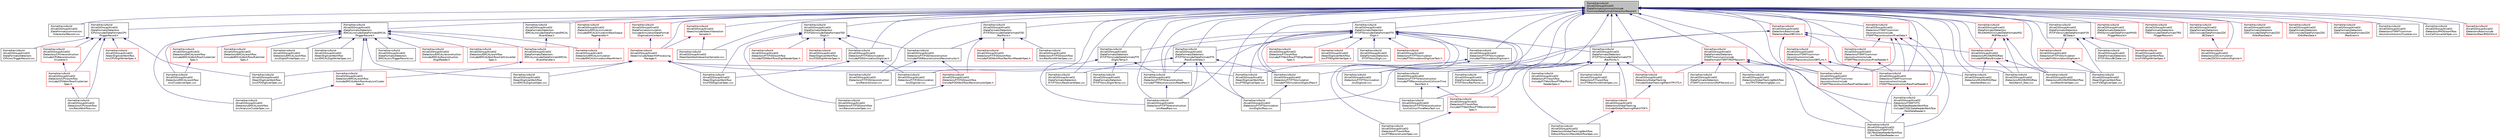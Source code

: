 digraph "/home/travis/build/AliceO2Group/AliceO2/DataFormats/common/include/CommonDataFormat/InteractionRecord.h"
{
 // INTERACTIVE_SVG=YES
  bgcolor="transparent";
  edge [fontname="Helvetica",fontsize="10",labelfontname="Helvetica",labelfontsize="10"];
  node [fontname="Helvetica",fontsize="10",shape=record];
  Node6 [label="/home/travis/build\l/AliceO2Group/AliceO2\l/DataFormats/common/include\l/CommonDataFormat/InteractionRecord.h",height=0.2,width=0.4,color="black", fillcolor="grey75", style="filled", fontcolor="black"];
  Node6 -> Node7 [dir="back",color="midnightblue",fontsize="10",style="solid",fontname="Helvetica"];
  Node7 [label="/home/travis/build\l/AliceO2Group/AliceO2\l/DataFormats/common/src\l/InteractionRecord.cxx",height=0.2,width=0.4,color="black",URL="$d3/d7a/InteractionRecord_8cxx.html"];
  Node6 -> Node8 [dir="back",color="midnightblue",fontsize="10",style="solid",fontname="Helvetica"];
  Node8 [label="/home/travis/build\l/AliceO2Group/AliceO2\l/DataFormats/Detectors\l/CPV/include/DataFormatsCPV\l/TriggerRecord.h",height=0.2,width=0.4,color="black",URL="$d6/d7a/CPV_2include_2DataFormatsCPV_2TriggerRecord_8h.html"];
  Node8 -> Node9 [dir="back",color="midnightblue",fontsize="10",style="solid",fontname="Helvetica"];
  Node9 [label="/home/travis/build\l/AliceO2Group/AliceO2\l/DataFormats/Detectors\l/CPV/src/TriggerRecord.cxx",height=0.2,width=0.4,color="black",URL="$d9/dd8/CPV_2src_2TriggerRecord_8cxx.html"];
  Node8 -> Node10 [dir="back",color="midnightblue",fontsize="10",style="solid",fontname="Helvetica"];
  Node10 [label="/home/travis/build\l/AliceO2Group/AliceO2\l/Detectors/CPV/reconstruction\l/include/CPVReconstruction\l/Clusterer.h",height=0.2,width=0.4,color="red",URL="$d5/d1e/CPV_2reconstruction_2include_2CPVReconstruction_2Clusterer_8h.html"];
  Node10 -> Node12 [dir="back",color="midnightblue",fontsize="10",style="solid",fontname="Helvetica"];
  Node12 [label="/home/travis/build\l/AliceO2Group/AliceO2\l/Detectors/CPV/workflow\l/include/CPVWorkflow/Clusterizer\lSpec.h",height=0.2,width=0.4,color="red",URL="$d9/dcc/CPV_2workflow_2include_2CPVWorkflow_2ClusterizerSpec_8h.html"];
  Node12 -> Node14 [dir="back",color="midnightblue",fontsize="10",style="solid",fontname="Helvetica"];
  Node14 [label="/home/travis/build\l/AliceO2Group/AliceO2\l/Detectors/CPV/workflow\l/src/RecoWorkflow.cxx",height=0.2,width=0.4,color="black",URL="$dd/d16/CPV_2workflow_2src_2RecoWorkflow_8cxx.html"];
  Node8 -> Node12 [dir="back",color="midnightblue",fontsize="10",style="solid",fontname="Helvetica"];
  Node8 -> Node14 [dir="back",color="midnightblue",fontsize="10",style="solid",fontname="Helvetica"];
  Node8 -> Node15 [dir="back",color="midnightblue",fontsize="10",style="solid",fontname="Helvetica"];
  Node15 [label="/home/travis/build\l/AliceO2Group/AliceO2\l/Steer/DigitizerWorkflow\l/src/CPVDigitizerSpec.cxx",height=0.2,width=0.4,color="black",URL="$da/dfe/CPVDigitizerSpec_8cxx.html"];
  Node8 -> Node16 [dir="back",color="midnightblue",fontsize="10",style="solid",fontname="Helvetica"];
  Node16 [label="/home/travis/build\l/AliceO2Group/AliceO2\l/Steer/DigitizerWorkflow\l/src/CPVDigitWriterSpec.h",height=0.2,width=0.4,color="red",URL="$d1/dc0/CPVDigitWriterSpec_8h.html"];
  Node6 -> Node18 [dir="back",color="midnightblue",fontsize="10",style="solid",fontname="Helvetica"];
  Node18 [label="/home/travis/build\l/AliceO2Group/AliceO2\l/DataFormats/Detectors\l/EMCAL/include/DataFormatsEMCAL\l/EventData.h",height=0.2,width=0.4,color="black",URL="$dd/df3/EventData_8h.html"];
  Node18 -> Node19 [dir="back",color="midnightblue",fontsize="10",style="solid",fontname="Helvetica"];
  Node19 [label="/home/travis/build\l/AliceO2Group/AliceO2\l/DataFormats/Detectors\l/EMCAL/include/DataFormatsEMCAL\l/EventHandler.h",height=0.2,width=0.4,color="red",URL="$da/dcc/EventHandler_8h.html"];
  Node19 -> Node21 [dir="back",color="midnightblue",fontsize="10",style="solid",fontname="Helvetica"];
  Node21 [label="/home/travis/build\l/AliceO2Group/AliceO2\l/Detectors/EMCAL/workflow\l/include/EMCALWorkflow/AnalysisCluster\lSpec.h",height=0.2,width=0.4,color="red",URL="$d3/dd3/AnalysisClusterSpec_8h.html"];
  Node21 -> Node22 [dir="back",color="midnightblue",fontsize="10",style="solid",fontname="Helvetica"];
  Node22 [label="/home/travis/build\l/AliceO2Group/AliceO2\l/Detectors/EMCAL/workflow\l/src/AnalysisClusterSpec.cxx",height=0.2,width=0.4,color="black",URL="$d2/d75/AnalysisClusterSpec_8cxx.html"];
  Node6 -> Node24 [dir="back",color="midnightblue",fontsize="10",style="solid",fontname="Helvetica"];
  Node24 [label="/home/travis/build\l/AliceO2Group/AliceO2\l/DataFormats/Detectors\l/EMCAL/include/DataFormatsEMCAL\l/TriggerRecord.h",height=0.2,width=0.4,color="black",URL="$d9/d38/EMCAL_2include_2DataFormatsEMCAL_2TriggerRecord_8h.html"];
  Node24 -> Node19 [dir="back",color="midnightblue",fontsize="10",style="solid",fontname="Helvetica"];
  Node24 -> Node25 [dir="back",color="midnightblue",fontsize="10",style="solid",fontname="Helvetica"];
  Node25 [label="/home/travis/build\l/AliceO2Group/AliceO2\l/DataFormats/Detectors\l/EMCAL/src/TriggerRecord.cxx",height=0.2,width=0.4,color="black",URL="$d0/d2b/EMCAL_2src_2TriggerRecord_8cxx.html"];
  Node24 -> Node26 [dir="back",color="midnightblue",fontsize="10",style="solid",fontname="Helvetica"];
  Node26 [label="/home/travis/build\l/AliceO2Group/AliceO2\l/Detectors/EMCAL/reconstruction\l/include/EMCALReconstruction\l/DigitReader.h",height=0.2,width=0.4,color="red",URL="$d1/dff/DigitReader_8h.html",tooltip="Definition of EMCAL cell/digit reader. "];
  Node24 -> Node30 [dir="back",color="midnightblue",fontsize="10",style="solid",fontname="Helvetica"];
  Node30 [label="/home/travis/build\l/AliceO2Group/AliceO2\l/Detectors/EMCAL/simulation\l/include/EMCALSimulation/RawWriter.h",height=0.2,width=0.4,color="red",URL="$df/da7/RawWriter_8h.html"];
  Node24 -> Node21 [dir="back",color="midnightblue",fontsize="10",style="solid",fontname="Helvetica"];
  Node24 -> Node32 [dir="back",color="midnightblue",fontsize="10",style="solid",fontname="Helvetica"];
  Node32 [label="/home/travis/build\l/AliceO2Group/AliceO2\l/Detectors/EMCAL/workflow\l/include/EMCALWorkflow/CellConverter\lSpec.h",height=0.2,width=0.4,color="red",URL="$d3/ddf/EMCAL_2workflow_2include_2EMCALWorkflow_2CellConverterSpec_8h.html"];
  Node24 -> Node34 [dir="back",color="midnightblue",fontsize="10",style="solid",fontname="Helvetica"];
  Node34 [label="/home/travis/build\l/AliceO2Group/AliceO2\l/Detectors/EMCAL/workflow\l/include/EMCALWorkflow/Clusterizer\lSpec.h",height=0.2,width=0.4,color="red",URL="$d2/dd1/EMCAL_2workflow_2include_2EMCALWorkflow_2ClusterizerSpec_8h.html"];
  Node34 -> Node35 [dir="back",color="midnightblue",fontsize="10",style="solid",fontname="Helvetica"];
  Node35 [label="/home/travis/build\l/AliceO2Group/AliceO2\l/Detectors/EMCAL/workflow\l/src/ClusterizerSpec.cxx",height=0.2,width=0.4,color="black",URL="$d7/d67/EMCAL_2workflow_2src_2ClusterizerSpec_8cxx.html"];
  Node24 -> Node36 [dir="back",color="midnightblue",fontsize="10",style="solid",fontname="Helvetica"];
  Node36 [label="/home/travis/build\l/AliceO2Group/AliceO2\l/Detectors/EMCAL/workflow\l/include/EMCALWorkflow/Publisher\lSpec.h",height=0.2,width=0.4,color="red",URL="$d2/d55/EMCAL_2workflow_2include_2EMCALWorkflow_2PublisherSpec_8h.html"];
  Node24 -> Node22 [dir="back",color="midnightblue",fontsize="10",style="solid",fontname="Helvetica"];
  Node24 -> Node35 [dir="back",color="midnightblue",fontsize="10",style="solid",fontname="Helvetica"];
  Node24 -> Node38 [dir="back",color="midnightblue",fontsize="10",style="solid",fontname="Helvetica"];
  Node38 [label="/home/travis/build\l/AliceO2Group/AliceO2\l/Detectors/EMCAL/workflow\l/src/DigitsPrinterSpec.cxx",height=0.2,width=0.4,color="black",URL="$db/dd5/EMCAL_2workflow_2src_2DigitsPrinterSpec_8cxx.html"];
  Node24 -> Node39 [dir="back",color="midnightblue",fontsize="10",style="solid",fontname="Helvetica"];
  Node39 [label="/home/travis/build\l/AliceO2Group/AliceO2\l/Steer/DigitizerWorkflow\l/src/EMCALDigitizerSpec.cxx",height=0.2,width=0.4,color="black",URL="$d5/d9b/EMCALDigitizerSpec_8cxx.html"];
  Node24 -> Node40 [dir="back",color="midnightblue",fontsize="10",style="solid",fontname="Helvetica"];
  Node40 [label="/home/travis/build\l/AliceO2Group/AliceO2\l/Steer/DigitizerWorkflow\l/src/EMCALDigitWriterSpec.cxx",height=0.2,width=0.4,color="black",URL="$d9/db2/EMCALDigitWriterSpec_8cxx.html"];
  Node6 -> Node41 [dir="back",color="midnightblue",fontsize="10",style="solid",fontname="Helvetica"];
  Node41 [label="/home/travis/build\l/AliceO2Group/AliceO2\l/DataFormats/Detectors\l/FIT/FDD/include/DataFormatsFDD\l/Digit.h",height=0.2,width=0.4,color="black",URL="$d9/dc4/DataFormats_2Detectors_2FIT_2FDD_2include_2DataFormatsFDD_2Digit_8h.html"];
  Node41 -> Node42 [dir="back",color="midnightblue",fontsize="10",style="solid",fontname="Helvetica"];
  Node42 [label="/home/travis/build\l/AliceO2Group/AliceO2\l/Detectors/FIT/FDD/reconstruction\l/include/FDDReconstruction/Reconstructor.h",height=0.2,width=0.4,color="black",URL="$d8/dbe/Reconstructor_8h.html"];
  Node42 -> Node43 [dir="back",color="midnightblue",fontsize="10",style="solid",fontname="Helvetica"];
  Node43 [label="/home/travis/build\l/AliceO2Group/AliceO2\l/Detectors/FIT/FDD/reconstruction\l/src/Reconstructor.cxx",height=0.2,width=0.4,color="black",URL="$d8/d07/Reconstructor_8cxx.html",tooltip="Implementation of the FDD reconstruction. "];
  Node42 -> Node44 [dir="back",color="midnightblue",fontsize="10",style="solid",fontname="Helvetica"];
  Node44 [label="/home/travis/build\l/AliceO2Group/AliceO2\l/Detectors/FIT/FDD/workflow\l/include/FDDWorkflow/ReconstructorSpec.h",height=0.2,width=0.4,color="red",URL="$d7/df4/ReconstructorSpec_8h.html"];
  Node44 -> Node45 [dir="back",color="midnightblue",fontsize="10",style="solid",fontname="Helvetica"];
  Node45 [label="/home/travis/build\l/AliceO2Group/AliceO2\l/Detectors/FIT/FDD/workflow\l/src/ReconstructorSpec.cxx",height=0.2,width=0.4,color="black",URL="$d3/db6/ReconstructorSpec_8cxx.html"];
  Node41 -> Node47 [dir="back",color="midnightblue",fontsize="10",style="solid",fontname="Helvetica"];
  Node47 [label="/home/travis/build\l/AliceO2Group/AliceO2\l/Detectors/FIT/FDD/simulation\l/include/FDDSimulation/Digitizer.h",height=0.2,width=0.4,color="black",URL="$d3/d51/FIT_2FDD_2simulation_2include_2FDDSimulation_2Digitizer_8h.html"];
  Node47 -> Node48 [dir="back",color="midnightblue",fontsize="10",style="solid",fontname="Helvetica"];
  Node48 [label="/home/travis/build\l/AliceO2Group/AliceO2\l/Detectors/FIT/FDD/simulation\l/src/Digitizer.cxx",height=0.2,width=0.4,color="black",URL="$d0/d8c/FIT_2FDD_2simulation_2src_2Digitizer_8cxx.html"];
  Node47 -> Node49 [dir="back",color="midnightblue",fontsize="10",style="solid",fontname="Helvetica"];
  Node49 [label="/home/travis/build\l/AliceO2Group/AliceO2\l/Steer/DigitizerWorkflow\l/src/FDDDigitizerSpec.cxx",height=0.2,width=0.4,color="black",URL="$d2/d97/FDDDigitizerSpec_8cxx.html"];
  Node41 -> Node50 [dir="back",color="midnightblue",fontsize="10",style="solid",fontname="Helvetica"];
  Node50 [label="/home/travis/build\l/AliceO2Group/AliceO2\l/Detectors/FIT/FDD/workflow\l/include/FDDWorkflow/DigitReaderSpec.h",height=0.2,width=0.4,color="red",URL="$dd/d24/FIT_2FDD_2workflow_2include_2FDDWorkflow_2DigitReaderSpec_8h.html"];
  Node41 -> Node45 [dir="back",color="midnightblue",fontsize="10",style="solid",fontname="Helvetica"];
  Node41 -> Node49 [dir="back",color="midnightblue",fontsize="10",style="solid",fontname="Helvetica"];
  Node41 -> Node52 [dir="back",color="midnightblue",fontsize="10",style="solid",fontname="Helvetica"];
  Node52 [label="/home/travis/build\l/AliceO2Group/AliceO2\l/Steer/DigitizerWorkflow\l/src/FDDDigitWriterSpec.h",height=0.2,width=0.4,color="red",URL="$d8/dcd/FDDDigitWriterSpec_8h.html"];
  Node6 -> Node53 [dir="back",color="midnightblue",fontsize="10",style="solid",fontname="Helvetica"];
  Node53 [label="/home/travis/build\l/AliceO2Group/AliceO2\l/DataFormats/Detectors\l/FIT/FDD/include/DataFormatsFDD\l/RecPoint.h",height=0.2,width=0.4,color="black",URL="$d8/d0c/RecPoint_8h.html",tooltip="Definition of the FDD RecPoint class. "];
  Node53 -> Node42 [dir="back",color="midnightblue",fontsize="10",style="solid",fontname="Helvetica"];
  Node53 -> Node44 [dir="back",color="midnightblue",fontsize="10",style="solid",fontname="Helvetica"];
  Node53 -> Node54 [dir="back",color="midnightblue",fontsize="10",style="solid",fontname="Helvetica"];
  Node54 [label="/home/travis/build\l/AliceO2Group/AliceO2\l/Detectors/FIT/FDD/workflow\l/include/FDDWorkflow/RecPointReaderSpec.h",height=0.2,width=0.4,color="red",URL="$d7/da5/RecPointReaderSpec_8h.html"];
  Node53 -> Node56 [dir="back",color="midnightblue",fontsize="10",style="solid",fontname="Helvetica"];
  Node56 [label="/home/travis/build\l/AliceO2Group/AliceO2\l/Detectors/FIT/FDD/workflow\l/src/RecPointWriterSpec.cxx",height=0.2,width=0.4,color="black",URL="$df/d0a/RecPointWriterSpec_8cxx.html"];
  Node6 -> Node57 [dir="back",color="midnightblue",fontsize="10",style="solid",fontname="Helvetica"];
  Node57 [label="/home/travis/build\l/AliceO2Group/AliceO2\l/DataFormats/Detectors\l/FIT/FT0/include/DataFormatsFT0\l/Digit.h",height=0.2,width=0.4,color="black",URL="$d0/d0a/DataFormats_2Detectors_2FIT_2FT0_2include_2DataFormatsFT0_2Digit_8h.html"];
  Node57 -> Node58 [dir="back",color="midnightblue",fontsize="10",style="solid",fontname="Helvetica"];
  Node58 [label="/home/travis/build\l/AliceO2Group/AliceO2\l/DataFormats/Detectors\l/FIT/FT0/include/DataFormatsFT0\l/DigitsTemp.h",height=0.2,width=0.4,color="black",URL="$d5/d65/DigitsTemp_8h.html"];
  Node58 -> Node59 [dir="back",color="midnightblue",fontsize="10",style="solid",fontname="Helvetica"];
  Node59 [label="/home/travis/build\l/AliceO2Group/AliceO2\l/DataFormats/Detectors\l/FIT/FT0/src/DigitsTemp.cxx",height=0.2,width=0.4,color="black",URL="$db/d96/DigitsTemp_8cxx.html"];
  Node58 -> Node60 [dir="back",color="midnightblue",fontsize="10",style="solid",fontname="Helvetica"];
  Node60 [label="/home/travis/build\l/AliceO2Group/AliceO2\l/Detectors/FIT/FT0/reconstruction\l/include/FT0Reconstruction/ReadRaw.h",height=0.2,width=0.4,color="black",URL="$dd/d58/ReadRaw_8h.html",tooltip="read raw data and writes digits "];
  Node60 -> Node61 [dir="back",color="midnightblue",fontsize="10",style="solid",fontname="Helvetica"];
  Node61 [label="/home/travis/build\l/AliceO2Group/AliceO2\l/Detectors/FIT/FT0/reconstruction\l/src/ReadRaw.cxx",height=0.2,width=0.4,color="black",URL="$de/d70/ReadRaw_8cxx.html"];
  Node58 -> Node61 [dir="back",color="midnightblue",fontsize="10",style="solid",fontname="Helvetica"];
  Node57 -> Node62 [dir="back",color="midnightblue",fontsize="10",style="solid",fontname="Helvetica"];
  Node62 [label="/home/travis/build\l/AliceO2Group/AliceO2\l/DataFormats/Detectors\l/FIT/FT0/include/DataFormatsFT0\l/RawEventData.h",height=0.2,width=0.4,color="black",URL="$d1/dfe/RawEventData_8h.html"];
  Node62 -> Node63 [dir="back",color="midnightblue",fontsize="10",style="solid",fontname="Helvetica"];
  Node63 [label="/home/travis/build\l/AliceO2Group/AliceO2\l/DataFormats/Detectors\l/FIT/FT0/src/RawEventData.cxx",height=0.2,width=0.4,color="black",URL="$db/d97/RawEventData_8cxx.html"];
  Node62 -> Node60 [dir="back",color="midnightblue",fontsize="10",style="solid",fontname="Helvetica"];
  Node62 -> Node61 [dir="back",color="midnightblue",fontsize="10",style="solid",fontname="Helvetica"];
  Node62 -> Node64 [dir="back",color="midnightblue",fontsize="10",style="solid",fontname="Helvetica"];
  Node64 [label="/home/travis/build\l/AliceO2Group/AliceO2\l/Detectors/FIT/FT0/simulation\l/include/FT0Simulation/Digits2Raw.h",height=0.2,width=0.4,color="black",URL="$d8/dfe/Digits2Raw_8h.html",tooltip="converts digits to raw format "];
  Node64 -> Node65 [dir="back",color="midnightblue",fontsize="10",style="solid",fontname="Helvetica"];
  Node65 [label="/home/travis/build\l/AliceO2Group/AliceO2\l/Detectors/FIT/FT0/simulation\l/src/Digits2Raw.cxx",height=0.2,width=0.4,color="black",URL="$da/de9/Digits2Raw_8cxx.html"];
  Node62 -> Node65 [dir="back",color="midnightblue",fontsize="10",style="solid",fontname="Helvetica"];
  Node57 -> Node66 [dir="back",color="midnightblue",fontsize="10",style="solid",fontname="Helvetica"];
  Node66 [label="/home/travis/build\l/AliceO2Group/AliceO2\l/DataFormats/Detectors\l/FIT/FT0/include/DataFormatsFT0\l/RecPoints.h",height=0.2,width=0.4,color="black",URL="$d4/d57/RecPoints_8h.html",tooltip="Definition of the FIT RecPoints class. "];
  Node66 -> Node67 [dir="back",color="midnightblue",fontsize="10",style="solid",fontname="Helvetica"];
  Node67 [label="/home/travis/build\l/AliceO2Group/AliceO2\l/DataFormats/Detectors\l/FIT/FT0/src/RecPoints.cxx",height=0.2,width=0.4,color="black",URL="$d3/d21/RecPoints_8cxx.html"];
  Node66 -> Node68 [dir="back",color="midnightblue",fontsize="10",style="solid",fontname="Helvetica"];
  Node68 [label="/home/travis/build\l/AliceO2Group/AliceO2\l/Detectors/FIT/FT0/reconstruction\l/include/FT0Reconstruction/CollisionTime\lRecoTask.h",height=0.2,width=0.4,color="black",URL="$d1/d6c/CollisionTimeRecoTask_8h.html",tooltip="Definition of the FDD reconstruction. "];
  Node68 -> Node69 [dir="back",color="midnightblue",fontsize="10",style="solid",fontname="Helvetica"];
  Node69 [label="/home/travis/build\l/AliceO2Group/AliceO2\l/Detectors/FIT/FT0/reconstruction\l/src/CollisionTimeRecoTask.cxx",height=0.2,width=0.4,color="black",URL="$d9/d2f/CollisionTimeRecoTask_8cxx.html",tooltip="Implementation of the FIT reconstruction task. "];
  Node68 -> Node70 [dir="back",color="midnightblue",fontsize="10",style="solid",fontname="Helvetica"];
  Node70 [label="/home/travis/build\l/AliceO2Group/AliceO2\l/Detectors/FIT/workflow\l/include/FITWorkflow/FT0Reconstructor\lSpec.h",height=0.2,width=0.4,color="red",URL="$d0/d58/FT0ReconstructorSpec_8h.html"];
  Node70 -> Node71 [dir="back",color="midnightblue",fontsize="10",style="solid",fontname="Helvetica"];
  Node71 [label="/home/travis/build\l/AliceO2Group/AliceO2\l/Detectors/FIT/workflow\l/src/FT0ReconstructorSpec.cxx",height=0.2,width=0.4,color="black",URL="$d0/db1/FT0ReconstructorSpec_8cxx.html"];
  Node66 -> Node69 [dir="back",color="midnightblue",fontsize="10",style="solid",fontname="Helvetica"];
  Node66 -> Node70 [dir="back",color="midnightblue",fontsize="10",style="solid",fontname="Helvetica"];
  Node66 -> Node73 [dir="back",color="midnightblue",fontsize="10",style="solid",fontname="Helvetica"];
  Node73 [label="/home/travis/build\l/AliceO2Group/AliceO2\l/Detectors/FIT/workflow\l/include/FITWorkflow/FT0RecPoint\lReaderSpec.h",height=0.2,width=0.4,color="red",URL="$d1/d4b/FT0RecPointReaderSpec_8h.html"];
  Node66 -> Node77 [dir="back",color="midnightblue",fontsize="10",style="solid",fontname="Helvetica"];
  Node77 [label="/home/travis/build\l/AliceO2Group/AliceO2\l/Detectors/FIT/workflow\l/src/FT0RecPointWriterSpec.cxx",height=0.2,width=0.4,color="black",URL="$d3/dbb/FT0RecPointWriterSpec_8cxx.html"];
  Node66 -> Node78 [dir="back",color="midnightblue",fontsize="10",style="solid",fontname="Helvetica"];
  Node78 [label="/home/travis/build\l/AliceO2Group/AliceO2\l/Detectors/GlobalTracking\l/include/GlobalTracking/MatchTOF.h",height=0.2,width=0.4,color="red",URL="$d0/d74/MatchTOF_8h.html",tooltip="Class to perform TOF matching to global tracks. "];
  Node78 -> Node80 [dir="back",color="midnightblue",fontsize="10",style="solid",fontname="Helvetica"];
  Node80 [label="/home/travis/build\l/AliceO2Group/AliceO2\l/Detectors/GlobalTrackingWorkflow\l/tofworkflow/src/RecoWorkflowSpec.cxx",height=0.2,width=0.4,color="black",URL="$d8/d84/RecoWorkflowSpec_8cxx.html"];
  Node66 -> Node81 [dir="back",color="midnightblue",fontsize="10",style="solid",fontname="Helvetica"];
  Node81 [label="/home/travis/build\l/AliceO2Group/AliceO2\l/Detectors/GlobalTracking\l/include/GlobalTracking/MatchTPCITS.h",height=0.2,width=0.4,color="red",URL="$d3/dac/MatchTPCITS_8h.html",tooltip="Class to perform TPC ITS matching. "];
  Node81 -> Node78 [dir="back",color="midnightblue",fontsize="10",style="solid",fontname="Helvetica"];
  Node66 -> Node80 [dir="back",color="midnightblue",fontsize="10",style="solid",fontname="Helvetica"];
  Node57 -> Node85 [dir="back",color="midnightblue",fontsize="10",style="solid",fontname="Helvetica"];
  Node85 [label="/home/travis/build\l/AliceO2Group/AliceO2\l/DataFormats/Detectors\l/FIT/FT0/src/Digit.cxx",height=0.2,width=0.4,color="black",URL="$de/db2/DataFormats_2Detectors_2FIT_2FT0_2src_2Digit_8cxx.html"];
  Node57 -> Node67 [dir="back",color="midnightblue",fontsize="10",style="solid",fontname="Helvetica"];
  Node57 -> Node68 [dir="back",color="midnightblue",fontsize="10",style="solid",fontname="Helvetica"];
  Node57 -> Node60 [dir="back",color="midnightblue",fontsize="10",style="solid",fontname="Helvetica"];
  Node57 -> Node69 [dir="back",color="midnightblue",fontsize="10",style="solid",fontname="Helvetica"];
  Node57 -> Node61 [dir="back",color="midnightblue",fontsize="10",style="solid",fontname="Helvetica"];
  Node57 -> Node86 [dir="back",color="midnightblue",fontsize="10",style="solid",fontname="Helvetica"];
  Node86 [label="/home/travis/build\l/AliceO2Group/AliceO2\l/Detectors/FIT/FT0/simulation\l/include/FT0Simulation/Digitizer.h",height=0.2,width=0.4,color="black",URL="$da/d10/FIT_2FT0_2simulation_2include_2FT0Simulation_2Digitizer_8h.html"];
  Node86 -> Node87 [dir="back",color="midnightblue",fontsize="10",style="solid",fontname="Helvetica"];
  Node87 [label="/home/travis/build\l/AliceO2Group/AliceO2\l/Detectors/FIT/FT0/simulation\l/src/Digitizer.cxx",height=0.2,width=0.4,color="black",URL="$de/dd9/FIT_2FT0_2simulation_2src_2Digitizer_8cxx.html"];
  Node86 -> Node88 [dir="back",color="midnightblue",fontsize="10",style="solid",fontname="Helvetica"];
  Node88 [label="/home/travis/build\l/AliceO2Group/AliceO2\l/Steer/DigitizerWorkflow\l/src/FT0DigitizerSpec.cxx",height=0.2,width=0.4,color="black",URL="$d4/dfd/FT0DigitizerSpec_8cxx.html"];
  Node57 -> Node89 [dir="back",color="midnightblue",fontsize="10",style="solid",fontname="Helvetica"];
  Node89 [label="/home/travis/build\l/AliceO2Group/AliceO2\l/Detectors/FIT/FT0/simulation\l/include/FT0Simulation/DigitizerTask.h",height=0.2,width=0.4,color="red",URL="$dd/d0b/FIT_2FT0_2simulation_2include_2FT0Simulation_2DigitizerTask_8h.html"];
  Node57 -> Node64 [dir="back",color="midnightblue",fontsize="10",style="solid",fontname="Helvetica"];
  Node57 -> Node91 [dir="back",color="midnightblue",fontsize="10",style="solid",fontname="Helvetica"];
  Node91 [label="/home/travis/build\l/AliceO2Group/AliceO2\l/Detectors/FIT/workflow\l/include/FITWorkflow/FT0DigitReader\lSpec.h",height=0.2,width=0.4,color="red",URL="$dc/d0d/FT0DigitReaderSpec_8h.html"];
  Node57 -> Node71 [dir="back",color="midnightblue",fontsize="10",style="solid",fontname="Helvetica"];
  Node57 -> Node88 [dir="back",color="midnightblue",fontsize="10",style="solid",fontname="Helvetica"];
  Node57 -> Node93 [dir="back",color="midnightblue",fontsize="10",style="solid",fontname="Helvetica"];
  Node93 [label="/home/travis/build\l/AliceO2Group/AliceO2\l/Steer/DigitizerWorkflow\l/src/FT0DigitWriterSpec.h",height=0.2,width=0.4,color="red",URL="$d4/d85/FT0DigitWriterSpec_8h.html"];
  Node6 -> Node58 [dir="back",color="midnightblue",fontsize="10",style="solid",fontname="Helvetica"];
  Node6 -> Node62 [dir="back",color="midnightblue",fontsize="10",style="solid",fontname="Helvetica"];
  Node6 -> Node66 [dir="back",color="midnightblue",fontsize="10",style="solid",fontname="Helvetica"];
  Node6 -> Node63 [dir="back",color="midnightblue",fontsize="10",style="solid",fontname="Helvetica"];
  Node6 -> Node67 [dir="back",color="midnightblue",fontsize="10",style="solid",fontname="Helvetica"];
  Node6 -> Node94 [dir="back",color="midnightblue",fontsize="10",style="solid",fontname="Helvetica"];
  Node94 [label="/home/travis/build\l/AliceO2Group/AliceO2\l/DataFormats/Detectors\l/FIT/FV0/include/DataFormatsFV0\l/BCData.h",height=0.2,width=0.4,color="black",URL="$d7/d54/FIT_2FV0_2include_2DataFormatsFV0_2BCData_8h.html"];
  Node94 -> Node95 [dir="back",color="midnightblue",fontsize="10",style="solid",fontname="Helvetica"];
  Node95 [label="/home/travis/build\l/AliceO2Group/AliceO2\l/DataFormats/Detectors\l/FIT/FV0/src/BCData.cxx",height=0.2,width=0.4,color="black",URL="$d3/de9/FIT_2FV0_2src_2BCData_8cxx.html"];
  Node94 -> Node96 [dir="back",color="midnightblue",fontsize="10",style="solid",fontname="Helvetica"];
  Node96 [label="/home/travis/build\l/AliceO2Group/AliceO2\l/Detectors/FIT/FV0/simulation\l/include/FV0Simulation/Digitizer.h",height=0.2,width=0.4,color="red",URL="$d6/d82/FIT_2FV0_2simulation_2include_2FV0Simulation_2Digitizer_8h.html"];
  Node96 -> Node98 [dir="back",color="midnightblue",fontsize="10",style="solid",fontname="Helvetica"];
  Node98 [label="/home/travis/build\l/AliceO2Group/AliceO2\l/Steer/DigitizerWorkflow\l/src/FV0DigitizerSpec.cxx",height=0.2,width=0.4,color="black",URL="$d0/d1c/FV0DigitizerSpec_8cxx.html"];
  Node94 -> Node98 [dir="back",color="midnightblue",fontsize="10",style="solid",fontname="Helvetica"];
  Node94 -> Node99 [dir="back",color="midnightblue",fontsize="10",style="solid",fontname="Helvetica"];
  Node99 [label="/home/travis/build\l/AliceO2Group/AliceO2\l/Steer/DigitizerWorkflow\l/src/FV0DigitWriterSpec.h",height=0.2,width=0.4,color="red",URL="$d3/d12/FV0DigitWriterSpec_8h.html"];
  Node6 -> Node100 [dir="back",color="midnightblue",fontsize="10",style="solid",fontname="Helvetica"];
  Node100 [label="/home/travis/build\l/AliceO2Group/AliceO2\l/DataFormats/Detectors\l/ITSMFT/common/include\l/DataFormatsITSMFT/ROFRecord.h",height=0.2,width=0.4,color="red",URL="$d0/dc6/ITSMFT_2common_2include_2DataFormatsITSMFT_2ROFRecord_8h.html"];
  Node100 -> Node101 [dir="back",color="midnightblue",fontsize="10",style="solid",fontname="Helvetica"];
  Node101 [label="/home/travis/build\l/AliceO2Group/AliceO2\l/DataFormats/Detectors\l/ITSMFT/common/src/ROFRecord.cxx",height=0.2,width=0.4,color="black",URL="$db/d21/ROFRecord_8cxx.html"];
  Node100 -> Node81 [dir="back",color="midnightblue",fontsize="10",style="solid",fontname="Helvetica"];
  Node100 -> Node84 [dir="back",color="midnightblue",fontsize="10",style="solid",fontname="Helvetica"];
  Node84 [label="/home/travis/build\l/AliceO2Group/AliceO2\l/Detectors/GlobalTrackingWorkflow\l/src/TPCITSMatchingSpec.cxx",height=0.2,width=0.4,color="black",URL="$d6/d73/TPCITSMatchingSpec_8cxx.html"];
  Node100 -> Node121 [dir="back",color="midnightblue",fontsize="10",style="solid",fontname="Helvetica"];
  Node121 [label="/home/travis/build\l/AliceO2Group/AliceO2\l/Detectors/ITSMFT/common\l/reconstruction/include\l/ITSMFTReconstruction/RawPixelDecoder.h",height=0.2,width=0.4,color="red",URL="$d7/d6e/RawPixelDecoder_8h.html",tooltip="Definition of the Alpide pixel reader for raw data processing. "];
  Node100 -> Node105 [dir="back",color="midnightblue",fontsize="10",style="solid",fontname="Helvetica"];
  Node105 [label="/home/travis/build\l/AliceO2Group/AliceO2\l/Detectors/ITSMFT/ITS\l/QC/TestDataReaderWorkflow\l/include/ITSQCDataReaderWorkflow\l/TestDataReader.h",height=0.2,width=0.4,color="red",URL="$dd/d69/TestDataReader_8h.html"];
  Node105 -> Node106 [dir="back",color="midnightblue",fontsize="10",style="solid",fontname="Helvetica"];
  Node106 [label="/home/travis/build\l/AliceO2Group/AliceO2\l/Detectors/ITSMFT/ITS\l/QC/TestDataReaderWorkflow\l/src/TestDataReader.cxx",height=0.2,width=0.4,color="black",URL="$d0/dd9/TestDataReader_8cxx.html"];
  Node100 -> Node106 [dir="back",color="midnightblue",fontsize="10",style="solid",fontname="Helvetica"];
  Node6 -> Node161 [dir="back",color="midnightblue",fontsize="10",style="solid",fontname="Helvetica"];
  Node161 [label="/home/travis/build\l/AliceO2Group/AliceO2\l/DataFormats/Detectors\l/MUON/MID/include/DataFormatsMID\l/ROFRecord.h",height=0.2,width=0.4,color="red",URL="$d2/df9/MUON_2MID_2include_2DataFormatsMID_2ROFRecord_8h.html",tooltip="Definition of the MID event record. "];
  Node161 -> Node185 [dir="back",color="midnightblue",fontsize="10",style="solid",fontname="Helvetica"];
  Node185 [label="/home/travis/build\l/AliceO2Group/AliceO2\l/Detectors/MUON/MID/Raw\l/include/MIDRaw/Encoder.h",height=0.2,width=0.4,color="red",URL="$db/de0/MUON_2MID_2Raw_2include_2MIDRaw_2Encoder_8h.html",tooltip="MID raw data encoder. "];
  Node185 -> Node180 [dir="back",color="midnightblue",fontsize="10",style="solid",fontname="Helvetica"];
  Node180 [label="/home/travis/build\l/AliceO2Group/AliceO2\l/Detectors/MUON/MID/Raw\l/test/bench_Raw.cxx",height=0.2,width=0.4,color="black",URL="$d5/d52/bench__Raw_8cxx.html"];
  Node185 -> Node181 [dir="back",color="midnightblue",fontsize="10",style="solid",fontname="Helvetica"];
  Node181 [label="/home/travis/build\l/AliceO2Group/AliceO2\l/Detectors/MUON/MID/Raw\l/test/testRaw.cxx",height=0.2,width=0.4,color="black",URL="$d8/d4c/testRaw_8cxx.html"];
  Node185 -> Node187 [dir="back",color="midnightblue",fontsize="10",style="solid",fontname="Helvetica"];
  Node187 [label="/home/travis/build\l/AliceO2Group/AliceO2\l/Detectors/MUON/MID/Workflow\l/src/RawWriterSpec.cxx",height=0.2,width=0.4,color="black",URL="$db/dd6/RawWriterSpec_8cxx.html",tooltip="Digits to raw converter spec for MID. "];
  Node161 -> Node180 [dir="back",color="midnightblue",fontsize="10",style="solid",fontname="Helvetica"];
  Node161 -> Node187 [dir="back",color="midnightblue",fontsize="10",style="solid",fontname="Helvetica"];
  Node6 -> Node204 [dir="back",color="midnightblue",fontsize="10",style="solid",fontname="Helvetica"];
  Node204 [label="/home/travis/build\l/AliceO2Group/AliceO2\l/DataFormats/Detectors\l/PHOS/include/DataFormatsPHOS\l/TriggerRecord.h",height=0.2,width=0.4,color="red",URL="$d2/df1/PHOS_2include_2DataFormatsPHOS_2TriggerRecord_8h.html"];
  Node6 -> Node215 [dir="back",color="midnightblue",fontsize="10",style="solid",fontname="Helvetica"];
  Node215 [label="/home/travis/build\l/AliceO2Group/AliceO2\l/DataFormats/Detectors\l/TRD/include/DataFormatsTRD\l/TriggerRecord.h",height=0.2,width=0.4,color="red",URL="$d9/dbe/TRD_2include_2DataFormatsTRD_2TriggerRecord_8h.html"];
  Node6 -> Node223 [dir="back",color="midnightblue",fontsize="10",style="solid",fontname="Helvetica"];
  Node223 [label="/home/travis/build\l/AliceO2Group/AliceO2\l/DataFormats/Detectors\l/ZDC/include/DataFormatsZDC\l/BCData.h",height=0.2,width=0.4,color="red",URL="$dd/d40/ZDC_2include_2DataFormatsZDC_2BCData_8h.html"];
  Node223 -> Node225 [dir="back",color="midnightblue",fontsize="10",style="solid",fontname="Helvetica"];
  Node225 [label="/home/travis/build\l/AliceO2Group/AliceO2\l/Detectors/ZDC/simulation\l/include/ZDCSimulation/Digitizer.h",height=0.2,width=0.4,color="red",URL="$db/de7/ZDC_2simulation_2include_2ZDCSimulation_2Digitizer_8h.html"];
  Node6 -> Node229 [dir="back",color="midnightblue",fontsize="10",style="solid",fontname="Helvetica"];
  Node229 [label="/home/travis/build\l/AliceO2Group/AliceO2\l/DataFormats/Detectors\l/ZDC/include/DataFormatsZDC\l/OrbitRawData.h",height=0.2,width=0.4,color="red",URL="$de/d87/OrbitRawData_8h.html",tooltip="Class to describe ZDC scalers and pedestals per orbit, received from the FE. "];
  Node6 -> Node231 [dir="back",color="midnightblue",fontsize="10",style="solid",fontname="Helvetica"];
  Node231 [label="/home/travis/build\l/AliceO2Group/AliceO2\l/DataFormats/Detectors\l/ZDC/include/DataFormatsZDC\l/OrbitRecData.h",height=0.2,width=0.4,color="red",URL="$df/dd9/OrbitRecData_8h.html",tooltip="Class to describe ZDC scalers reconstructed from the channels data. "];
  Node6 -> Node233 [dir="back",color="midnightblue",fontsize="10",style="solid",fontname="Helvetica"];
  Node233 [label="/home/travis/build\l/AliceO2Group/AliceO2\l/DataFormats/Detectors\l/ZDC/include/DataFormatsZDC\l/RecEvent.h",height=0.2,width=0.4,color="red",URL="$d0/dad/RecEvent_8h.html",tooltip="Class to describe reconstructed ZDC event (single BC with signal in one of detectors) ..."];
  Node6 -> Node235 [dir="back",color="midnightblue",fontsize="10",style="solid",fontname="Helvetica"];
  Node235 [label="/home/travis/build\l/AliceO2Group/AliceO2\l/DataFormats/simulation\l/include/SimulationDataFormat\l/DigitizationContext.h",height=0.2,width=0.4,color="red",URL="$d1/def/DigitizationContext_8h.html"];
  Node235 -> Node237 [dir="back",color="midnightblue",fontsize="10",style="solid",fontname="Helvetica"];
  Node237 [label="/home/travis/build\l/AliceO2Group/AliceO2\l/Steer/include/Steer/HitProcessing\lManager.h",height=0.2,width=0.4,color="red",URL="$dd/d40/HitProcessingManager_8h.html"];
  Node237 -> Node15 [dir="back",color="midnightblue",fontsize="10",style="solid",fontname="Helvetica"];
  Node237 -> Node39 [dir="back",color="midnightblue",fontsize="10",style="solid",fontname="Helvetica"];
  Node237 -> Node49 [dir="back",color="midnightblue",fontsize="10",style="solid",fontname="Helvetica"];
  Node237 -> Node88 [dir="back",color="midnightblue",fontsize="10",style="solid",fontname="Helvetica"];
  Node237 -> Node98 [dir="back",color="midnightblue",fontsize="10",style="solid",fontname="Helvetica"];
  Node6 -> Node247 [dir="back",color="midnightblue",fontsize="10",style="solid",fontname="Helvetica"];
  Node247 [label="/home/travis/build\l/AliceO2Group/AliceO2\l/Detectors/EMCAL/simulation\l/include/EMCALSimulation/RawOutput\lPageHandler.h",height=0.2,width=0.4,color="red",URL="$d9/d87/RawOutputPageHandler_8h.html"];
  Node247 -> Node30 [dir="back",color="midnightblue",fontsize="10",style="solid",fontname="Helvetica"];
  Node6 -> Node43 [dir="back",color="midnightblue",fontsize="10",style="solid",fontname="Helvetica"];
  Node6 -> Node47 [dir="back",color="midnightblue",fontsize="10",style="solid",fontname="Helvetica"];
  Node6 -> Node48 [dir="back",color="midnightblue",fontsize="10",style="solid",fontname="Helvetica"];
  Node6 -> Node68 [dir="back",color="midnightblue",fontsize="10",style="solid",fontname="Helvetica"];
  Node6 -> Node60 [dir="back",color="midnightblue",fontsize="10",style="solid",fontname="Helvetica"];
  Node6 -> Node69 [dir="back",color="midnightblue",fontsize="10",style="solid",fontname="Helvetica"];
  Node6 -> Node61 [dir="back",color="midnightblue",fontsize="10",style="solid",fontname="Helvetica"];
  Node6 -> Node86 [dir="back",color="midnightblue",fontsize="10",style="solid",fontname="Helvetica"];
  Node6 -> Node64 [dir="back",color="midnightblue",fontsize="10",style="solid",fontname="Helvetica"];
  Node6 -> Node87 [dir="back",color="midnightblue",fontsize="10",style="solid",fontname="Helvetica"];
  Node6 -> Node65 [dir="back",color="midnightblue",fontsize="10",style="solid",fontname="Helvetica"];
  Node6 -> Node96 [dir="back",color="midnightblue",fontsize="10",style="solid",fontname="Helvetica"];
  Node6 -> Node81 [dir="back",color="midnightblue",fontsize="10",style="solid",fontname="Helvetica"];
  Node6 -> Node249 [dir="back",color="midnightblue",fontsize="10",style="solid",fontname="Helvetica"];
  Node249 [label="/home/travis/build\l/AliceO2Group/AliceO2\l/Detectors/ITSMFT/common\l/reconstruction/include\l/ITSMFTReconstruction/GBTLink.h",height=0.2,width=0.4,color="red",URL="$d0/dd1/GBTLink_8h.html",tooltip="Declarations of helper classes for the ITS/MFT raw data decoding. "];
  Node249 -> Node121 [dir="back",color="midnightblue",fontsize="10",style="solid",fontname="Helvetica"];
  Node249 -> Node250 [dir="back",color="midnightblue",fontsize="10",style="solid",fontname="Helvetica"];
  Node250 [label="/home/travis/build\l/AliceO2Group/AliceO2\l/Detectors/ITSMFT/common\l/reconstruction/include\l/ITSMFTReconstruction/RawPixelReader.h",height=0.2,width=0.4,color="red",URL="$dd/db8/RawPixelReader_8h.html",tooltip="Definition of the Alpide pixel reader for raw data processing. "];
  Node250 -> Node105 [dir="back",color="midnightblue",fontsize="10",style="solid",fontname="Helvetica"];
  Node250 -> Node106 [dir="back",color="midnightblue",fontsize="10",style="solid",fontname="Helvetica"];
  Node6 -> Node255 [dir="back",color="midnightblue",fontsize="10",style="solid",fontname="Helvetica"];
  Node255 [label="/home/travis/build\l/AliceO2Group/AliceO2\l/Detectors/ITSMFT/common\l/reconstruction/include\l/ITSMFTReconstruction/PixelData.h",height=0.2,width=0.4,color="red",URL="$da/d8d/PixelData_8h.html",tooltip="Transient data classes for single pixel and set of pixels from current chip. "];
  Node255 -> Node259 [dir="back",color="midnightblue",fontsize="10",style="solid",fontname="Helvetica"];
  Node259 [label="/home/travis/build\l/AliceO2Group/AliceO2\l/Detectors/ITSMFT/common\l/reconstruction/include\l/ITSMFTReconstruction/PixelReader.h",height=0.2,width=0.4,color="red",URL="$df/d2e/PixelReader_8h.html",tooltip="Abstract class for Alpide data reader class. "];
  Node259 -> Node121 [dir="back",color="midnightblue",fontsize="10",style="solid",fontname="Helvetica"];
  Node259 -> Node250 [dir="back",color="midnightblue",fontsize="10",style="solid",fontname="Helvetica"];
  Node255 -> Node121 [dir="back",color="midnightblue",fontsize="10",style="solid",fontname="Helvetica"];
  Node255 -> Node250 [dir="back",color="midnightblue",fontsize="10",style="solid",fontname="Helvetica"];
  Node255 -> Node105 [dir="back",color="midnightblue",fontsize="10",style="solid",fontname="Helvetica"];
  Node255 -> Node106 [dir="back",color="midnightblue",fontsize="10",style="solid",fontname="Helvetica"];
  Node6 -> Node259 [dir="back",color="midnightblue",fontsize="10",style="solid",fontname="Helvetica"];
  Node6 -> Node121 [dir="back",color="midnightblue",fontsize="10",style="solid",fontname="Helvetica"];
  Node6 -> Node250 [dir="back",color="midnightblue",fontsize="10",style="solid",fontname="Helvetica"];
  Node6 -> Node103 [dir="back",color="midnightblue",fontsize="10",style="solid",fontname="Helvetica"];
  Node103 [label="/home/travis/build\l/AliceO2Group/AliceO2\l/Detectors/ITSMFT/common\l/reconstruction/src/Clusterer.cxx",height=0.2,width=0.4,color="black",URL="$de/d69/ITSMFT_2common_2reconstruction_2src_2Clusterer_8cxx.html"];
  Node6 -> Node105 [dir="back",color="midnightblue",fontsize="10",style="solid",fontname="Helvetica"];
  Node6 -> Node106 [dir="back",color="midnightblue",fontsize="10",style="solid",fontname="Helvetica"];
  Node6 -> Node185 [dir="back",color="midnightblue",fontsize="10",style="solid",fontname="Helvetica"];
  Node6 -> Node180 [dir="back",color="midnightblue",fontsize="10",style="solid",fontname="Helvetica"];
  Node6 -> Node181 [dir="back",color="midnightblue",fontsize="10",style="solid",fontname="Helvetica"];
  Node6 -> Node187 [dir="back",color="midnightblue",fontsize="10",style="solid",fontname="Helvetica"];
  Node6 -> Node212 [dir="back",color="midnightblue",fontsize="10",style="solid",fontname="Helvetica"];
  Node212 [label="/home/travis/build\l/AliceO2Group/AliceO2\l/Detectors/PHOS/workflow\l/src/CellConverterSpec.cxx",height=0.2,width=0.4,color="black",URL="$d1/d69/PHOS_2workflow_2src_2CellConverterSpec_8cxx.html"];
  Node6 -> Node261 [dir="back",color="midnightblue",fontsize="10",style="solid",fontname="Helvetica"];
  Node261 [label="/home/travis/build\l/AliceO2Group/AliceO2\l/Detectors/Raw/include\l/DetectorsRaw/HBFUtils.h",height=0.2,width=0.4,color="red",URL="$d1/dec/HBFUtils_8h.html"];
  Node261 -> Node64 [dir="back",color="midnightblue",fontsize="10",style="solid",fontname="Helvetica"];
  Node261 -> Node65 [dir="back",color="midnightblue",fontsize="10",style="solid",fontname="Helvetica"];
  Node261 -> Node121 [dir="back",color="midnightblue",fontsize="10",style="solid",fontname="Helvetica"];
  Node261 -> Node185 [dir="back",color="midnightblue",fontsize="10",style="solid",fontname="Helvetica"];
  Node261 -> Node181 [dir="back",color="midnightblue",fontsize="10",style="solid",fontname="Helvetica"];
  Node6 -> Node316 [dir="back",color="midnightblue",fontsize="10",style="solid",fontname="Helvetica"];
  Node316 [label="/home/travis/build\l/AliceO2Group/AliceO2\l/Detectors/Raw/include\l/DetectorsRaw/RDHUtils.h",height=0.2,width=0.4,color="red",URL="$d6/dec/Raw_2include_2DetectorsRaw_2RDHUtils_8h.html"];
  Node6 -> Node225 [dir="back",color="midnightblue",fontsize="10",style="solid",fontname="Helvetica"];
  Node6 -> Node237 [dir="back",color="midnightblue",fontsize="10",style="solid",fontname="Helvetica"];
  Node6 -> Node327 [dir="back",color="midnightblue",fontsize="10",style="solid",fontname="Helvetica"];
  Node327 [label="/home/travis/build\l/AliceO2Group/AliceO2\l/Steer/include/Steer/Interaction\lSampler.h",height=0.2,width=0.4,color="red",URL="$df/dff/InteractionSampler_8h.html"];
  Node327 -> Node237 [dir="back",color="midnightblue",fontsize="10",style="solid",fontname="Helvetica"];
  Node327 -> Node329 [dir="back",color="midnightblue",fontsize="10",style="solid",fontname="Helvetica"];
  Node329 [label="/home/travis/build\l/AliceO2Group/AliceO2\l/Steer/test/testInteractionSampler.cxx",height=0.2,width=0.4,color="black",URL="$d6/d9e/testInteractionSampler_8cxx.html"];
  Node6 -> Node329 [dir="back",color="midnightblue",fontsize="10",style="solid",fontname="Helvetica"];
}
